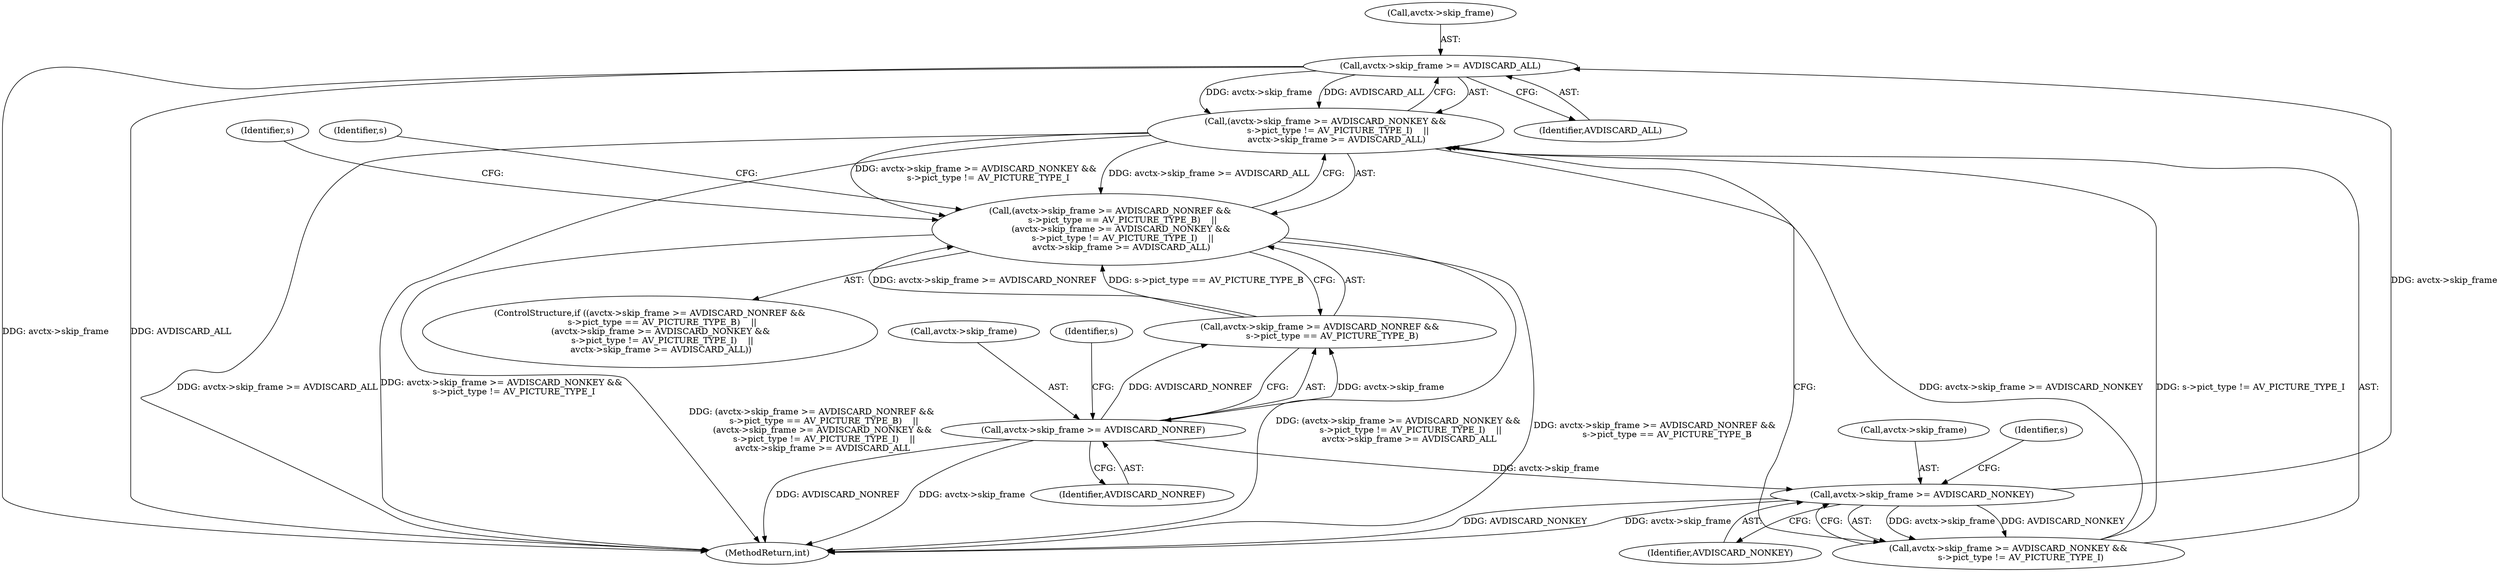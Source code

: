 digraph "0_FFmpeg_bd27a9364ca274ca97f1df6d984e88a0700fb235_0@pointer" {
"1000846" [label="(Call,avctx->skip_frame >= AVDISCARD_ALL)"];
"1000836" [label="(Call,avctx->skip_frame >= AVDISCARD_NONKEY)"];
"1000824" [label="(Call,avctx->skip_frame >= AVDISCARD_NONREF)"];
"1000834" [label="(Call,(avctx->skip_frame >= AVDISCARD_NONKEY &&\n         s->pict_type != AV_PICTURE_TYPE_I)    ||\n        avctx->skip_frame >= AVDISCARD_ALL)"];
"1000822" [label="(Call,(avctx->skip_frame >= AVDISCARD_NONREF &&\n         s->pict_type == AV_PICTURE_TYPE_B)    ||\n        (avctx->skip_frame >= AVDISCARD_NONKEY &&\n         s->pict_type != AV_PICTURE_TYPE_I)    ||\n        avctx->skip_frame >= AVDISCARD_ALL)"];
"1000837" [label="(Call,avctx->skip_frame)"];
"1000840" [label="(Identifier,AVDISCARD_NONKEY)"];
"1000831" [label="(Identifier,s)"];
"1000824" [label="(Call,avctx->skip_frame >= AVDISCARD_NONREF)"];
"1000823" [label="(Call,avctx->skip_frame >= AVDISCARD_NONREF &&\n         s->pict_type == AV_PICTURE_TYPE_B)"];
"1000836" [label="(Call,avctx->skip_frame >= AVDISCARD_NONKEY)"];
"1000835" [label="(Call,avctx->skip_frame >= AVDISCARD_NONKEY &&\n         s->pict_type != AV_PICTURE_TYPE_I)"];
"1000828" [label="(Identifier,AVDISCARD_NONREF)"];
"1000821" [label="(ControlStructure,if ((avctx->skip_frame >= AVDISCARD_NONREF &&\n         s->pict_type == AV_PICTURE_TYPE_B)    ||\n        (avctx->skip_frame >= AVDISCARD_NONKEY &&\n         s->pict_type != AV_PICTURE_TYPE_I)    ||\n        avctx->skip_frame >= AVDISCARD_ALL))"];
"1000853" [label="(Identifier,s)"];
"1000834" [label="(Call,(avctx->skip_frame >= AVDISCARD_NONKEY &&\n         s->pict_type != AV_PICTURE_TYPE_I)    ||\n        avctx->skip_frame >= AVDISCARD_ALL)"];
"1000846" [label="(Call,avctx->skip_frame >= AVDISCARD_ALL)"];
"1000822" [label="(Call,(avctx->skip_frame >= AVDISCARD_NONREF &&\n         s->pict_type == AV_PICTURE_TYPE_B)    ||\n        (avctx->skip_frame >= AVDISCARD_NONKEY &&\n         s->pict_type != AV_PICTURE_TYPE_I)    ||\n        avctx->skip_frame >= AVDISCARD_ALL)"];
"1000825" [label="(Call,avctx->skip_frame)"];
"1000857" [label="(Identifier,s)"];
"1001474" [label="(MethodReturn,int)"];
"1000850" [label="(Identifier,AVDISCARD_ALL)"];
"1000843" [label="(Identifier,s)"];
"1000847" [label="(Call,avctx->skip_frame)"];
"1000846" -> "1000834"  [label="AST: "];
"1000846" -> "1000850"  [label="CFG: "];
"1000847" -> "1000846"  [label="AST: "];
"1000850" -> "1000846"  [label="AST: "];
"1000834" -> "1000846"  [label="CFG: "];
"1000846" -> "1001474"  [label="DDG: AVDISCARD_ALL"];
"1000846" -> "1001474"  [label="DDG: avctx->skip_frame"];
"1000846" -> "1000834"  [label="DDG: avctx->skip_frame"];
"1000846" -> "1000834"  [label="DDG: AVDISCARD_ALL"];
"1000836" -> "1000846"  [label="DDG: avctx->skip_frame"];
"1000836" -> "1000835"  [label="AST: "];
"1000836" -> "1000840"  [label="CFG: "];
"1000837" -> "1000836"  [label="AST: "];
"1000840" -> "1000836"  [label="AST: "];
"1000843" -> "1000836"  [label="CFG: "];
"1000835" -> "1000836"  [label="CFG: "];
"1000836" -> "1001474"  [label="DDG: AVDISCARD_NONKEY"];
"1000836" -> "1001474"  [label="DDG: avctx->skip_frame"];
"1000836" -> "1000835"  [label="DDG: avctx->skip_frame"];
"1000836" -> "1000835"  [label="DDG: AVDISCARD_NONKEY"];
"1000824" -> "1000836"  [label="DDG: avctx->skip_frame"];
"1000824" -> "1000823"  [label="AST: "];
"1000824" -> "1000828"  [label="CFG: "];
"1000825" -> "1000824"  [label="AST: "];
"1000828" -> "1000824"  [label="AST: "];
"1000831" -> "1000824"  [label="CFG: "];
"1000823" -> "1000824"  [label="CFG: "];
"1000824" -> "1001474"  [label="DDG: AVDISCARD_NONREF"];
"1000824" -> "1001474"  [label="DDG: avctx->skip_frame"];
"1000824" -> "1000823"  [label="DDG: avctx->skip_frame"];
"1000824" -> "1000823"  [label="DDG: AVDISCARD_NONREF"];
"1000834" -> "1000822"  [label="AST: "];
"1000834" -> "1000835"  [label="CFG: "];
"1000835" -> "1000834"  [label="AST: "];
"1000822" -> "1000834"  [label="CFG: "];
"1000834" -> "1001474"  [label="DDG: avctx->skip_frame >= AVDISCARD_NONKEY &&\n         s->pict_type != AV_PICTURE_TYPE_I"];
"1000834" -> "1001474"  [label="DDG: avctx->skip_frame >= AVDISCARD_ALL"];
"1000834" -> "1000822"  [label="DDG: avctx->skip_frame >= AVDISCARD_NONKEY &&\n         s->pict_type != AV_PICTURE_TYPE_I"];
"1000834" -> "1000822"  [label="DDG: avctx->skip_frame >= AVDISCARD_ALL"];
"1000835" -> "1000834"  [label="DDG: avctx->skip_frame >= AVDISCARD_NONKEY"];
"1000835" -> "1000834"  [label="DDG: s->pict_type != AV_PICTURE_TYPE_I"];
"1000822" -> "1000821"  [label="AST: "];
"1000822" -> "1000823"  [label="CFG: "];
"1000823" -> "1000822"  [label="AST: "];
"1000853" -> "1000822"  [label="CFG: "];
"1000857" -> "1000822"  [label="CFG: "];
"1000822" -> "1001474"  [label="DDG: (avctx->skip_frame >= AVDISCARD_NONKEY &&\n         s->pict_type != AV_PICTURE_TYPE_I)    ||\n        avctx->skip_frame >= AVDISCARD_ALL"];
"1000822" -> "1001474"  [label="DDG: avctx->skip_frame >= AVDISCARD_NONREF &&\n         s->pict_type == AV_PICTURE_TYPE_B"];
"1000822" -> "1001474"  [label="DDG: (avctx->skip_frame >= AVDISCARD_NONREF &&\n         s->pict_type == AV_PICTURE_TYPE_B)    ||\n        (avctx->skip_frame >= AVDISCARD_NONKEY &&\n         s->pict_type != AV_PICTURE_TYPE_I)    ||\n        avctx->skip_frame >= AVDISCARD_ALL"];
"1000823" -> "1000822"  [label="DDG: avctx->skip_frame >= AVDISCARD_NONREF"];
"1000823" -> "1000822"  [label="DDG: s->pict_type == AV_PICTURE_TYPE_B"];
}

